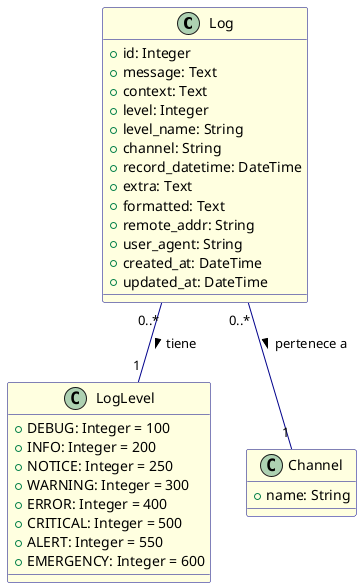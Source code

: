 @startuml
skinparam class {
    BackgroundColor LightYellow
    ArrowColor DarkBlue
    BorderColor DarkBlue
}

class "Log" as Log {
    +id: Integer
    +message: Text
    +context: Text
    +level: Integer
    +level_name: String
    +channel: String
    +record_datetime: DateTime
    +extra: Text
    +formatted: Text
    +remote_addr: String
    +user_agent: String
    +created_at: DateTime
    +updated_at: DateTime
}

class "LogLevel" as LogLevel {
    +DEBUG: Integer = 100
    +INFO: Integer = 200
    +NOTICE: Integer = 250
    +WARNING: Integer = 300
    +ERROR: Integer = 400
    +CRITICAL: Integer = 500
    +ALERT: Integer = 550
    +EMERGENCY: Integer = 600
}

class "Channel" as Channel {
    +name: String
}

Log "0..*" -- "1" LogLevel : tiene >
Log "0..*" -- "1" Channel : pertenece a >

@enduml
